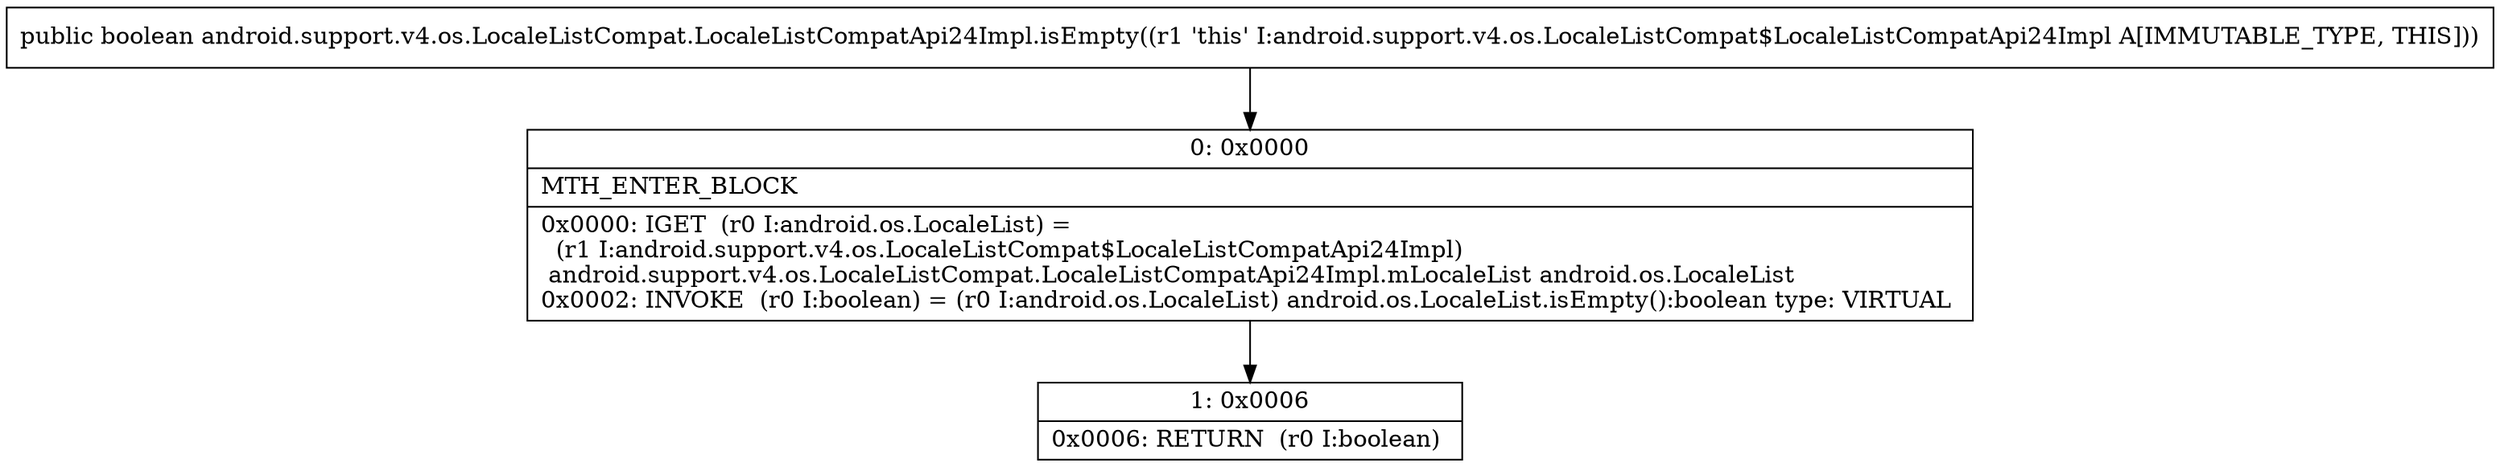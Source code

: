 digraph "CFG forandroid.support.v4.os.LocaleListCompat.LocaleListCompatApi24Impl.isEmpty()Z" {
Node_0 [shape=record,label="{0\:\ 0x0000|MTH_ENTER_BLOCK\l|0x0000: IGET  (r0 I:android.os.LocaleList) = \l  (r1 I:android.support.v4.os.LocaleListCompat$LocaleListCompatApi24Impl)\l android.support.v4.os.LocaleListCompat.LocaleListCompatApi24Impl.mLocaleList android.os.LocaleList \l0x0002: INVOKE  (r0 I:boolean) = (r0 I:android.os.LocaleList) android.os.LocaleList.isEmpty():boolean type: VIRTUAL \l}"];
Node_1 [shape=record,label="{1\:\ 0x0006|0x0006: RETURN  (r0 I:boolean) \l}"];
MethodNode[shape=record,label="{public boolean android.support.v4.os.LocaleListCompat.LocaleListCompatApi24Impl.isEmpty((r1 'this' I:android.support.v4.os.LocaleListCompat$LocaleListCompatApi24Impl A[IMMUTABLE_TYPE, THIS])) }"];
MethodNode -> Node_0;
Node_0 -> Node_1;
}

